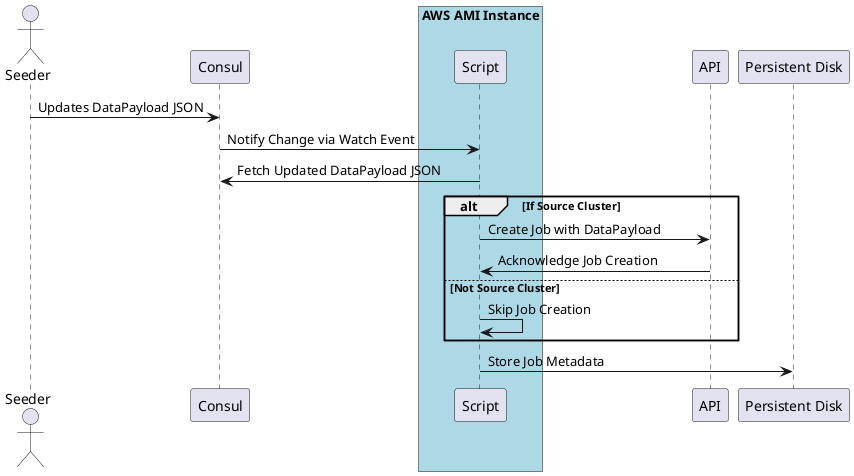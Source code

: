 @startuml
actor Seeder as U
participant "Consul" as C

box "AWS AMI Instance" #LightBlue
    participant "Script" as S
end box

participant "API" as A
participant "Persistent Disk" as PD

U -> C: Updates DataPayload JSON
C -> S: Notify Change via Watch Event
S -> C: Fetch Updated DataPayload JSON

alt If Source Cluster
    S -> A: Create Job with DataPayload
    A -> S: Acknowledge Job Creation
else Not Source Cluster
    S -> S: Skip Job Creation
end alt

S -> PD: Store Job Metadata
@enduml
